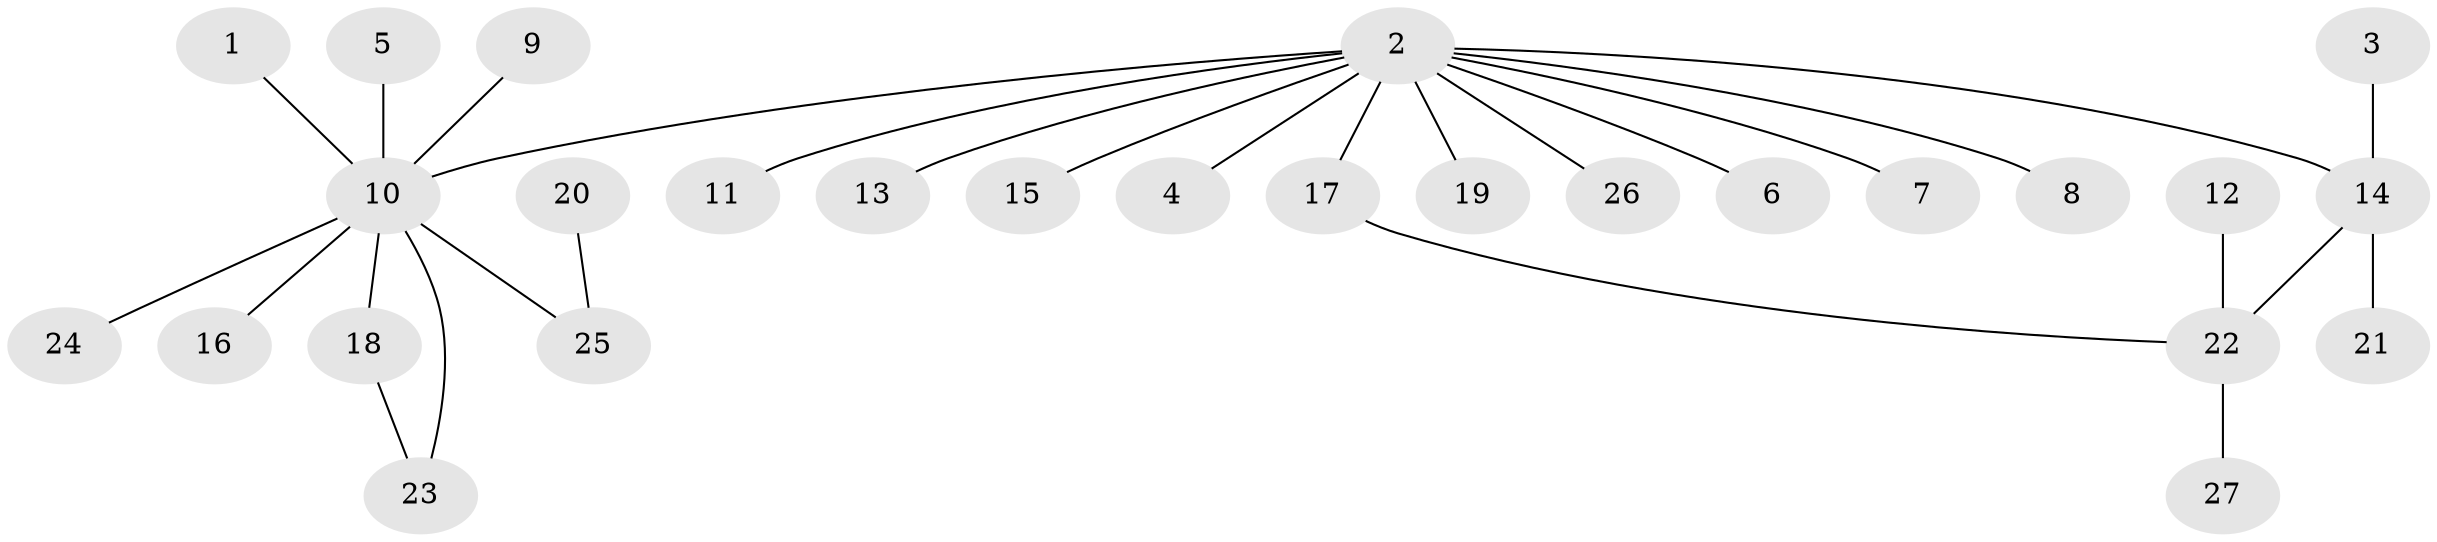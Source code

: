 // original degree distribution, {8: 0.04, 1: 0.6, 10: 0.02, 3: 0.08, 4: 0.1, 2: 0.16}
// Generated by graph-tools (version 1.1) at 2025/49/03/09/25 03:49:59]
// undirected, 27 vertices, 28 edges
graph export_dot {
graph [start="1"]
  node [color=gray90,style=filled];
  1;
  2;
  3;
  4;
  5;
  6;
  7;
  8;
  9;
  10;
  11;
  12;
  13;
  14;
  15;
  16;
  17;
  18;
  19;
  20;
  21;
  22;
  23;
  24;
  25;
  26;
  27;
  1 -- 10 [weight=1.0];
  2 -- 4 [weight=1.0];
  2 -- 6 [weight=1.0];
  2 -- 7 [weight=1.0];
  2 -- 8 [weight=1.0];
  2 -- 10 [weight=1.0];
  2 -- 11 [weight=1.0];
  2 -- 13 [weight=1.0];
  2 -- 14 [weight=1.0];
  2 -- 15 [weight=1.0];
  2 -- 17 [weight=1.0];
  2 -- 19 [weight=1.0];
  2 -- 26 [weight=1.0];
  3 -- 14 [weight=1.0];
  5 -- 10 [weight=1.0];
  9 -- 10 [weight=1.0];
  10 -- 16 [weight=1.0];
  10 -- 18 [weight=1.0];
  10 -- 23 [weight=1.0];
  10 -- 24 [weight=1.0];
  10 -- 25 [weight=1.0];
  12 -- 22 [weight=1.0];
  14 -- 21 [weight=1.0];
  14 -- 22 [weight=1.0];
  17 -- 22 [weight=1.0];
  18 -- 23 [weight=1.0];
  20 -- 25 [weight=1.0];
  22 -- 27 [weight=1.0];
}
